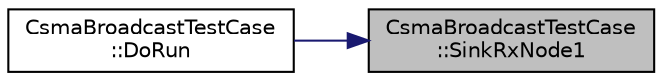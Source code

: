 digraph "CsmaBroadcastTestCase::SinkRxNode1"
{
 // LATEX_PDF_SIZE
  edge [fontname="Helvetica",fontsize="10",labelfontname="Helvetica",labelfontsize="10"];
  node [fontname="Helvetica",fontsize="10",shape=record];
  rankdir="RL";
  Node1 [label="CsmaBroadcastTestCase\l::SinkRxNode1",height=0.2,width=0.4,color="black", fillcolor="grey75", style="filled", fontcolor="black",tooltip=" "];
  Node1 -> Node2 [dir="back",color="midnightblue",fontsize="10",style="solid",fontname="Helvetica"];
  Node2 [label="CsmaBroadcastTestCase\l::DoRun",height=0.2,width=0.4,color="black", fillcolor="white", style="filled",URL="$class_csma_broadcast_test_case.html#a7627bd73126abea431bd84a676e43471",tooltip="Implementation to actually run this TestCase."];
}
